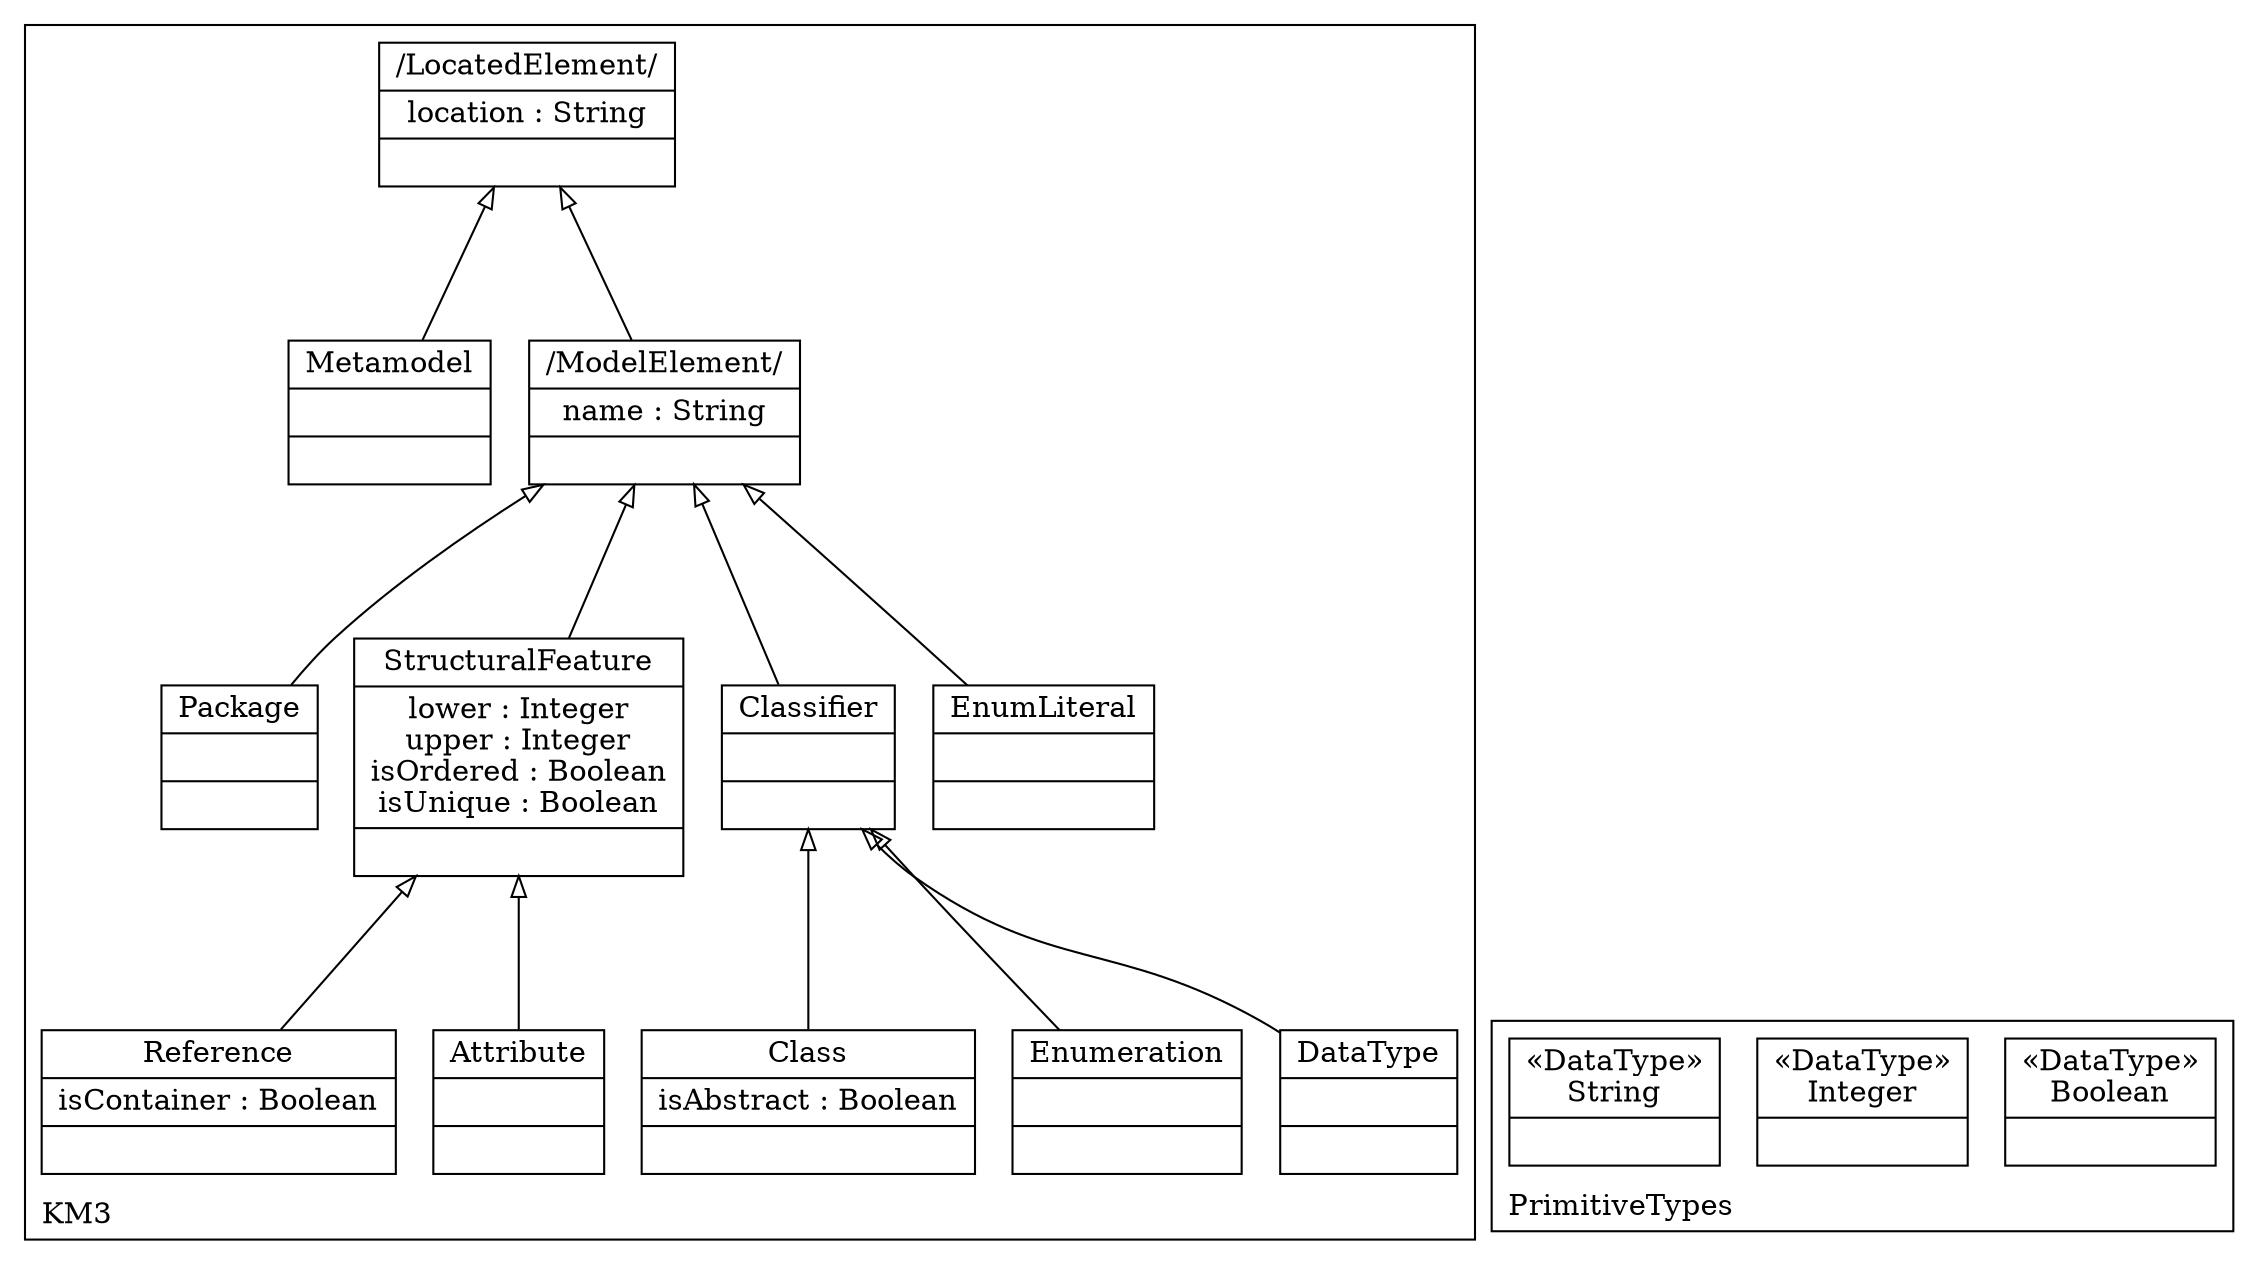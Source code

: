 digraph "KM3 Model in DOT" {
graph[rankdir=BT,labeljust=l,labelloc=t,nodeSep=0.75,compound=true];
 subgraph "cluster_KM3"{
labelloc=t
color=black
label=KM3
 node[shape=record];
LocatedElement[label="{/LocatedElement/|location : String| }"]
;
 node[shape=record];
ModelElement[label="{/ModelElement/|name : String| }"]
 ModelElement->LocatedElement[arrowhead=onormal,group=LocatedElement,minlen=2,constraint=true,]
;
 node[shape=record];
Classifier[label="{Classifier| | }"]
 Classifier->ModelElement[arrowhead=onormal,group=ModelElement,minlen=2,constraint=true,]
;
 node[shape=record];
DataType[label="{DataType| | }"]
 DataType->Classifier[arrowhead=onormal,group=Classifier,minlen=2,constraint=true,]
;
 node[shape=record];
Enumeration[label="{Enumeration| | }"]
 Enumeration->Classifier[arrowhead=onormal,group=Classifier,minlen=2,constraint=true,]
;
 node[shape=record];
EnumLiteral[label="{EnumLiteral| | }"]
 EnumLiteral->ModelElement[arrowhead=onormal,group=ModelElement,minlen=2,constraint=true,]
;
 node[shape=record];
Class[label="{Class|isAbstract : Boolean| }"]
 Class->Classifier[arrowhead=onormal,group=Classifier,minlen=2,constraint=true,]
;
 node[shape=record];
StructuralFeature[label="{StructuralFeature|lower : Integer\nupper : Integer\nisOrdered : Boolean\nisUnique : Boolean| }"]
 StructuralFeature->ModelElement[arrowhead=onormal,group=ModelElement,minlen=2,constraint=true,]
;
 node[shape=record];
Attribute[label="{Attribute| | }"]
 Attribute->StructuralFeature[arrowhead=onormal,group=StructuralFeature,minlen=2,constraint=true,]
;
 node[shape=record];
Reference[label="{Reference|isContainer : Boolean| }"]
 Reference->StructuralFeature[arrowhead=onormal,group=StructuralFeature,minlen=2,constraint=true,]
;
 node[shape=record];
Package[label="{Package| | }"]
 Package->ModelElement[arrowhead=onormal,group=ModelElement,minlen=2,constraint=true,]
;
 node[shape=record];
Metamodel[label="{Metamodel| | }"]
 Metamodel->LocatedElement[arrowhead=onormal,group=LocatedElement,minlen=2,constraint=true,]
;

} subgraph "cluster_PrimitiveTypes"{
labelloc=t
color=black
label=PrimitiveTypes
 node[shape=record];
Boolean[label="{&#171;DataType&#187;\nBoolean|}"]
;
 node[shape=record];
Integer[label="{&#171;DataType&#187;\nInteger|}"]
;
 node[shape=record];
String[label="{&#171;DataType&#187;\nString|}"]
;

}
}